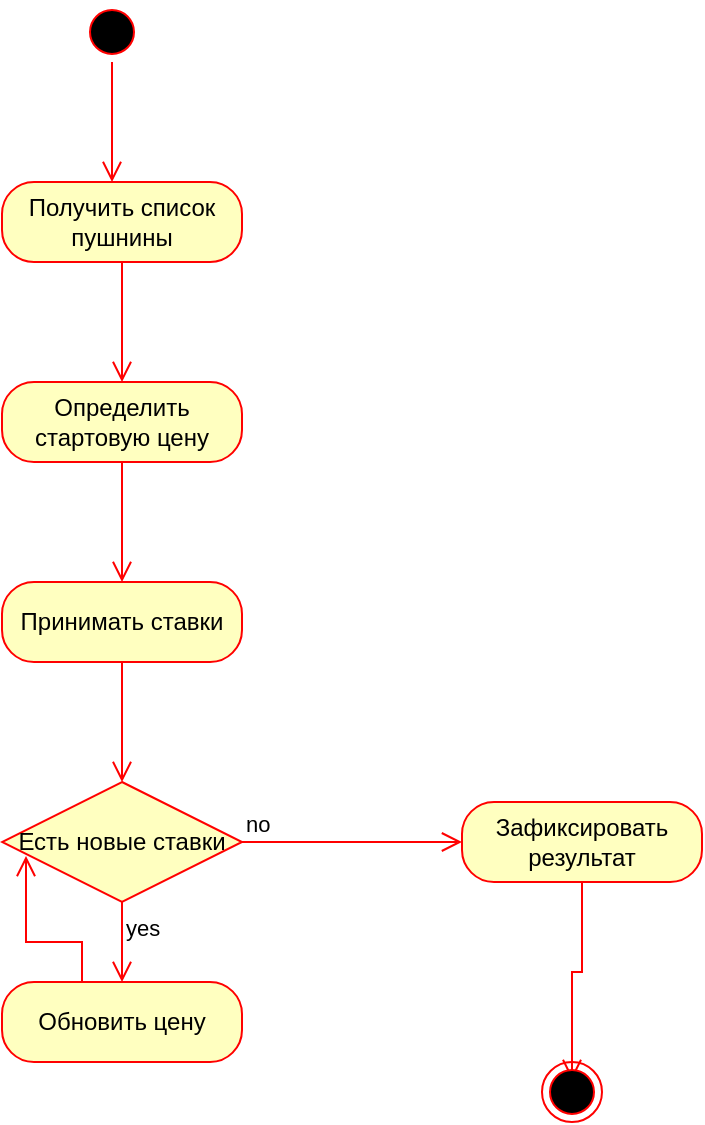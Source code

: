 <mxfile version="26.2.4">
  <diagram name="Страница — 1" id="cUM3IVPJxzhn28CbABOU">
    <mxGraphModel dx="1428" dy="785" grid="1" gridSize="10" guides="1" tooltips="1" connect="1" arrows="1" fold="1" page="1" pageScale="1" pageWidth="827" pageHeight="1169" math="0" shadow="0">
      <root>
        <mxCell id="0" />
        <mxCell id="1" parent="0" />
        <mxCell id="4kpfNXEU3yKYHW5D_pSW-1" value="" style="ellipse;html=1;shape=startState;fillColor=#000000;strokeColor=#ff0000;" vertex="1" parent="1">
          <mxGeometry x="360" y="100" width="30" height="30" as="geometry" />
        </mxCell>
        <mxCell id="4kpfNXEU3yKYHW5D_pSW-2" value="" style="edgeStyle=orthogonalEdgeStyle;html=1;verticalAlign=bottom;endArrow=open;endSize=8;strokeColor=#ff0000;rounded=0;" edge="1" source="4kpfNXEU3yKYHW5D_pSW-1" parent="1">
          <mxGeometry relative="1" as="geometry">
            <mxPoint x="375" y="190" as="targetPoint" />
          </mxGeometry>
        </mxCell>
        <mxCell id="4kpfNXEU3yKYHW5D_pSW-3" value="Получить список пушнины" style="rounded=1;whiteSpace=wrap;html=1;arcSize=40;fontColor=#000000;fillColor=#ffffc0;strokeColor=#ff0000;" vertex="1" parent="1">
          <mxGeometry x="320" y="190" width="120" height="40" as="geometry" />
        </mxCell>
        <mxCell id="4kpfNXEU3yKYHW5D_pSW-4" value="" style="edgeStyle=orthogonalEdgeStyle;html=1;verticalAlign=bottom;endArrow=open;endSize=8;strokeColor=#ff0000;rounded=0;" edge="1" source="4kpfNXEU3yKYHW5D_pSW-3" parent="1">
          <mxGeometry relative="1" as="geometry">
            <mxPoint x="380" y="290" as="targetPoint" />
          </mxGeometry>
        </mxCell>
        <mxCell id="4kpfNXEU3yKYHW5D_pSW-5" value="Определить стартовую цену" style="rounded=1;whiteSpace=wrap;html=1;arcSize=40;fontColor=#000000;fillColor=#ffffc0;strokeColor=#ff0000;" vertex="1" parent="1">
          <mxGeometry x="320" y="290" width="120" height="40" as="geometry" />
        </mxCell>
        <mxCell id="4kpfNXEU3yKYHW5D_pSW-6" value="" style="edgeStyle=orthogonalEdgeStyle;html=1;verticalAlign=bottom;endArrow=open;endSize=8;strokeColor=#ff0000;rounded=0;" edge="1" source="4kpfNXEU3yKYHW5D_pSW-5" parent="1">
          <mxGeometry relative="1" as="geometry">
            <mxPoint x="380" y="390" as="targetPoint" />
          </mxGeometry>
        </mxCell>
        <mxCell id="4kpfNXEU3yKYHW5D_pSW-7" value="Принимать ставки" style="rounded=1;whiteSpace=wrap;html=1;arcSize=40;fontColor=#000000;fillColor=#ffffc0;strokeColor=#ff0000;" vertex="1" parent="1">
          <mxGeometry x="320" y="390" width="120" height="40" as="geometry" />
        </mxCell>
        <mxCell id="4kpfNXEU3yKYHW5D_pSW-8" value="" style="edgeStyle=orthogonalEdgeStyle;html=1;verticalAlign=bottom;endArrow=open;endSize=8;strokeColor=#ff0000;rounded=0;" edge="1" source="4kpfNXEU3yKYHW5D_pSW-7" parent="1">
          <mxGeometry relative="1" as="geometry">
            <mxPoint x="380" y="490" as="targetPoint" />
          </mxGeometry>
        </mxCell>
        <mxCell id="4kpfNXEU3yKYHW5D_pSW-9" value="Есть новые ставки" style="rhombus;whiteSpace=wrap;html=1;fontColor=#000000;fillColor=#ffffc0;strokeColor=#ff0000;" vertex="1" parent="1">
          <mxGeometry x="320" y="490" width="120" height="60" as="geometry" />
        </mxCell>
        <mxCell id="4kpfNXEU3yKYHW5D_pSW-10" value="no" style="edgeStyle=orthogonalEdgeStyle;html=1;align=left;verticalAlign=bottom;endArrow=open;endSize=8;strokeColor=#ff0000;rounded=0;entryX=0;entryY=0.5;entryDx=0;entryDy=0;" edge="1" source="4kpfNXEU3yKYHW5D_pSW-9" parent="1" target="4kpfNXEU3yKYHW5D_pSW-14">
          <mxGeometry x="-1" relative="1" as="geometry">
            <mxPoint x="520" y="510" as="targetPoint" />
          </mxGeometry>
        </mxCell>
        <mxCell id="4kpfNXEU3yKYHW5D_pSW-11" value="yes" style="edgeStyle=orthogonalEdgeStyle;html=1;align=left;verticalAlign=top;endArrow=open;endSize=8;strokeColor=#ff0000;rounded=0;" edge="1" source="4kpfNXEU3yKYHW5D_pSW-9" parent="1">
          <mxGeometry x="-1" relative="1" as="geometry">
            <mxPoint x="380" y="590" as="targetPoint" />
          </mxGeometry>
        </mxCell>
        <mxCell id="4kpfNXEU3yKYHW5D_pSW-12" value="Обновить цену" style="rounded=1;whiteSpace=wrap;html=1;arcSize=40;fontColor=#000000;fillColor=#ffffc0;strokeColor=#ff0000;" vertex="1" parent="1">
          <mxGeometry x="320" y="590" width="120" height="40" as="geometry" />
        </mxCell>
        <mxCell id="4kpfNXEU3yKYHW5D_pSW-13" value="" style="edgeStyle=orthogonalEdgeStyle;html=1;verticalAlign=bottom;endArrow=open;endSize=8;strokeColor=#ff0000;rounded=0;entryX=0.1;entryY=0.617;entryDx=0;entryDy=0;entryPerimeter=0;" edge="1" source="4kpfNXEU3yKYHW5D_pSW-12" parent="1" target="4kpfNXEU3yKYHW5D_pSW-9">
          <mxGeometry relative="1" as="geometry">
            <mxPoint x="380" y="690" as="targetPoint" />
            <Array as="points">
              <mxPoint x="360" y="570" />
              <mxPoint x="332" y="570" />
            </Array>
          </mxGeometry>
        </mxCell>
        <mxCell id="4kpfNXEU3yKYHW5D_pSW-14" value="Зафиксировать результат" style="rounded=1;whiteSpace=wrap;html=1;arcSize=40;fontColor=#000000;fillColor=#ffffc0;strokeColor=#ff0000;" vertex="1" parent="1">
          <mxGeometry x="550" y="500" width="120" height="40" as="geometry" />
        </mxCell>
        <mxCell id="4kpfNXEU3yKYHW5D_pSW-15" value="" style="edgeStyle=orthogonalEdgeStyle;html=1;verticalAlign=bottom;endArrow=open;endSize=8;strokeColor=#ff0000;rounded=0;entryX=0.5;entryY=0.3;entryDx=0;entryDy=0;entryPerimeter=0;" edge="1" source="4kpfNXEU3yKYHW5D_pSW-14" parent="1" target="4kpfNXEU3yKYHW5D_pSW-16">
          <mxGeometry relative="1" as="geometry">
            <mxPoint x="580" y="590" as="targetPoint" />
          </mxGeometry>
        </mxCell>
        <mxCell id="4kpfNXEU3yKYHW5D_pSW-16" value="" style="ellipse;html=1;shape=endState;fillColor=#000000;strokeColor=#ff0000;" vertex="1" parent="1">
          <mxGeometry x="590" y="630" width="30" height="30" as="geometry" />
        </mxCell>
      </root>
    </mxGraphModel>
  </diagram>
</mxfile>
